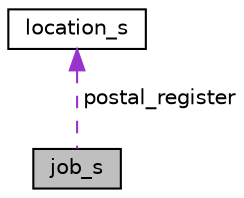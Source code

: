 digraph "job_s"
{
 // LATEX_PDF_SIZE
  edge [fontname="Helvetica",fontsize="10",labelfontname="Helvetica",labelfontsize="10"];
  node [fontname="Helvetica",fontsize="10",shape=record];
  Node1 [label="job_s",height=0.2,width=0.4,color="black", fillcolor="grey75", style="filled", fontcolor="black",tooltip=" "];
  Node2 -> Node1 [dir="back",color="darkorchid3",fontsize="10",style="dashed",label=" postal_register" ,fontname="Helvetica"];
  Node2 [label="location_s",height=0.2,width=0.4,color="black", fillcolor="white", style="filled",URL="$structlocation__s.html",tooltip=" "];
}
